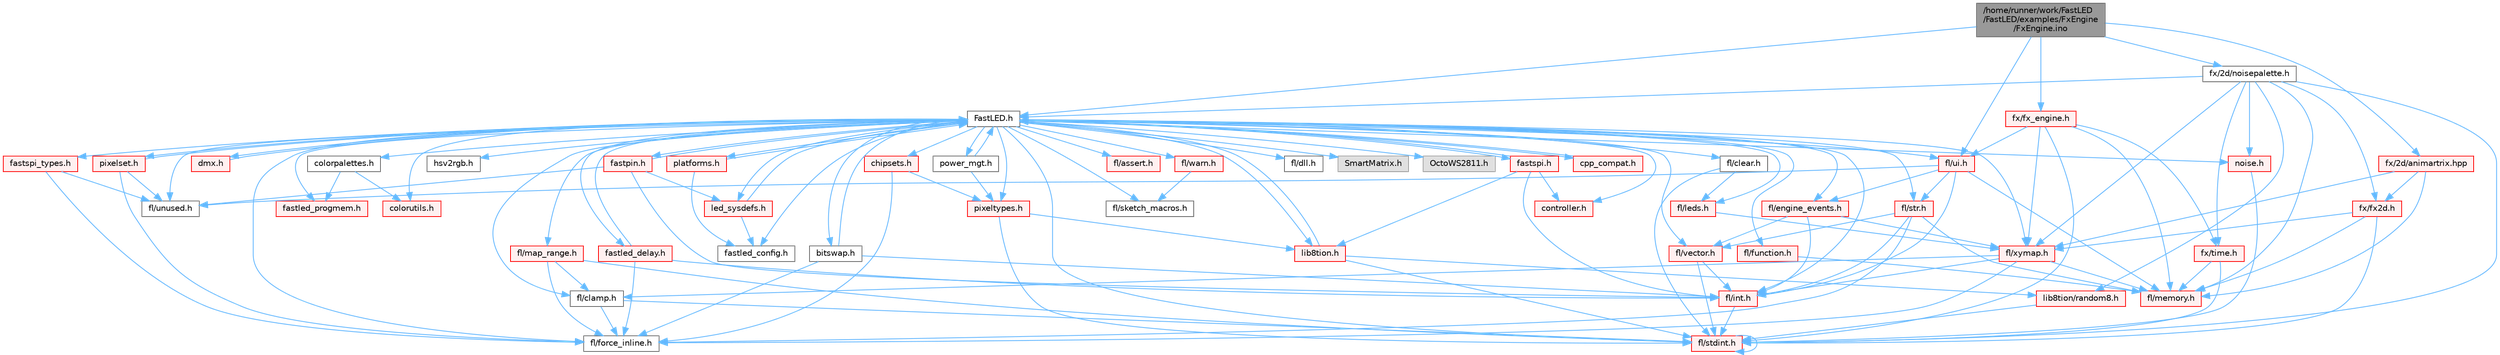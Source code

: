 digraph "/home/runner/work/FastLED/FastLED/examples/FxEngine/FxEngine.ino"
{
 // INTERACTIVE_SVG=YES
 // LATEX_PDF_SIZE
  bgcolor="transparent";
  edge [fontname=Helvetica,fontsize=10,labelfontname=Helvetica,labelfontsize=10];
  node [fontname=Helvetica,fontsize=10,shape=box,height=0.2,width=0.4];
  Node1 [id="Node000001",label="/home/runner/work/FastLED\l/FastLED/examples/FxEngine\l/FxEngine.ino",height=0.2,width=0.4,color="gray40", fillcolor="grey60", style="filled", fontcolor="black",tooltip="Demonstrates FxEngine for switching between effects."];
  Node1 -> Node2 [id="edge1_Node000001_Node000002",color="steelblue1",style="solid",tooltip=" "];
  Node2 [id="Node000002",label="FastLED.h",height=0.2,width=0.4,color="grey40", fillcolor="white", style="filled",URL="$db/d97/_fast_l_e_d_8h.html",tooltip="central include file for FastLED, defines the CFastLED class/object"];
  Node2 -> Node3 [id="edge2_Node000002_Node000003",color="steelblue1",style="solid",tooltip=" "];
  Node3 [id="Node000003",label="fl/stdint.h",height=0.2,width=0.4,color="red", fillcolor="#FFF0F0", style="filled",URL="$df/dd8/stdint_8h.html",tooltip=" "];
  Node3 -> Node3 [id="edge3_Node000003_Node000003",color="steelblue1",style="solid",tooltip=" "];
  Node2 -> Node5 [id="edge4_Node000002_Node000005",color="steelblue1",style="solid",tooltip=" "];
  Node5 [id="Node000005",label="fl/dll.h",height=0.2,width=0.4,color="grey40", fillcolor="white", style="filled",URL="$d3/d4b/dll_8h.html",tooltip="FastLED dynamic library interface - lightweight header for external callers."];
  Node2 -> Node6 [id="edge5_Node000002_Node000006",color="steelblue1",style="solid",tooltip=" "];
  Node6 [id="Node000006",label="SmartMatrix.h",height=0.2,width=0.4,color="grey60", fillcolor="#E0E0E0", style="filled",tooltip=" "];
  Node2 -> Node7 [id="edge6_Node000002_Node000007",color="steelblue1",style="solid",tooltip=" "];
  Node7 [id="Node000007",label="OctoWS2811.h",height=0.2,width=0.4,color="grey60", fillcolor="#E0E0E0", style="filled",tooltip=" "];
  Node2 -> Node8 [id="edge7_Node000002_Node000008",color="steelblue1",style="solid",tooltip=" "];
  Node8 [id="Node000008",label="fl/force_inline.h",height=0.2,width=0.4,color="grey40", fillcolor="white", style="filled",URL="$d4/d64/force__inline_8h.html",tooltip=" "];
  Node2 -> Node9 [id="edge8_Node000002_Node000009",color="steelblue1",style="solid",tooltip=" "];
  Node9 [id="Node000009",label="cpp_compat.h",height=0.2,width=0.4,color="red", fillcolor="#FFF0F0", style="filled",URL="$d9/d13/cpp__compat_8h.html",tooltip="Compatibility functions based on C++ version."];
  Node9 -> Node2 [id="edge9_Node000009_Node000002",color="steelblue1",style="solid",tooltip=" "];
  Node2 -> Node11 [id="edge10_Node000002_Node000011",color="steelblue1",style="solid",tooltip=" "];
  Node11 [id="Node000011",label="fastled_config.h",height=0.2,width=0.4,color="grey40", fillcolor="white", style="filled",URL="$d5/d11/fastled__config_8h.html",tooltip="Contains definitions that can be used to configure FastLED at compile time."];
  Node2 -> Node12 [id="edge11_Node000002_Node000012",color="steelblue1",style="solid",tooltip=" "];
  Node12 [id="Node000012",label="led_sysdefs.h",height=0.2,width=0.4,color="red", fillcolor="#FFF0F0", style="filled",URL="$d9/d3e/led__sysdefs_8h.html",tooltip="Determines which platform system definitions to include."];
  Node12 -> Node2 [id="edge12_Node000012_Node000002",color="steelblue1",style="solid",tooltip=" "];
  Node12 -> Node11 [id="edge13_Node000012_Node000011",color="steelblue1",style="solid",tooltip=" "];
  Node2 -> Node15 [id="edge14_Node000002_Node000015",color="steelblue1",style="solid",tooltip=" "];
  Node15 [id="Node000015",label="fastled_delay.h",height=0.2,width=0.4,color="red", fillcolor="#FFF0F0", style="filled",URL="$d0/da8/fastled__delay_8h.html",tooltip="Utility functions and classes for managing delay cycles."];
  Node15 -> Node2 [id="edge15_Node000015_Node000002",color="steelblue1",style="solid",tooltip=" "];
  Node15 -> Node8 [id="edge16_Node000015_Node000008",color="steelblue1",style="solid",tooltip=" "];
  Node15 -> Node17 [id="edge17_Node000015_Node000017",color="steelblue1",style="solid",tooltip=" "];
  Node17 [id="Node000017",label="fl/int.h",height=0.2,width=0.4,color="red", fillcolor="#FFF0F0", style="filled",URL="$d3/d7e/int_8h.html",tooltip=" "];
  Node17 -> Node3 [id="edge18_Node000017_Node000003",color="steelblue1",style="solid",tooltip=" "];
  Node2 -> Node19 [id="edge19_Node000002_Node000019",color="steelblue1",style="solid",tooltip=" "];
  Node19 [id="Node000019",label="bitswap.h",height=0.2,width=0.4,color="grey40", fillcolor="white", style="filled",URL="$de/ded/bitswap_8h.html",tooltip="Functions for doing a rotation of bits/bytes used by parallel output."];
  Node19 -> Node2 [id="edge20_Node000019_Node000002",color="steelblue1",style="solid",tooltip=" "];
  Node19 -> Node8 [id="edge21_Node000019_Node000008",color="steelblue1",style="solid",tooltip=" "];
  Node19 -> Node17 [id="edge22_Node000019_Node000017",color="steelblue1",style="solid",tooltip=" "];
  Node2 -> Node20 [id="edge23_Node000002_Node000020",color="steelblue1",style="solid",tooltip=" "];
  Node20 [id="Node000020",label="controller.h",height=0.2,width=0.4,color="red", fillcolor="#FFF0F0", style="filled",URL="$d2/dd9/controller_8h.html",tooltip="deprecated: base definitions used by led controllers for writing out led data"];
  Node2 -> Node119 [id="edge24_Node000002_Node000119",color="steelblue1",style="solid",tooltip=" "];
  Node119 [id="Node000119",label="fastpin.h",height=0.2,width=0.4,color="red", fillcolor="#FFF0F0", style="filled",URL="$db/d65/fastpin_8h.html",tooltip="Class base definitions for defining fast pin access."];
  Node119 -> Node2 [id="edge25_Node000119_Node000002",color="steelblue1",style="solid",tooltip=" "];
  Node119 -> Node12 [id="edge26_Node000119_Node000012",color="steelblue1",style="solid",tooltip=" "];
  Node119 -> Node56 [id="edge27_Node000119_Node000056",color="steelblue1",style="solid",tooltip=" "];
  Node56 [id="Node000056",label="fl/unused.h",height=0.2,width=0.4,color="grey40", fillcolor="white", style="filled",URL="$d8/d4b/unused_8h.html",tooltip=" "];
  Node119 -> Node17 [id="edge28_Node000119_Node000017",color="steelblue1",style="solid",tooltip=" "];
  Node2 -> Node120 [id="edge29_Node000002_Node000120",color="steelblue1",style="solid",tooltip=" "];
  Node120 [id="Node000120",label="fastspi_types.h",height=0.2,width=0.4,color="red", fillcolor="#FFF0F0", style="filled",URL="$d2/ddb/fastspi__types_8h.html",tooltip="Data types and constants used by SPI interfaces."];
  Node120 -> Node8 [id="edge30_Node000120_Node000008",color="steelblue1",style="solid",tooltip=" "];
  Node120 -> Node56 [id="edge31_Node000120_Node000056",color="steelblue1",style="solid",tooltip=" "];
  Node2 -> Node121 [id="edge32_Node000002_Node000121",color="steelblue1",style="solid",tooltip=" "];
  Node121 [id="Node000121",label="dmx.h",height=0.2,width=0.4,color="red", fillcolor="#FFF0F0", style="filled",URL="$d3/de1/dmx_8h.html",tooltip="Defines the DMX512-based LED controllers."];
  Node121 -> Node2 [id="edge33_Node000121_Node000002",color="steelblue1",style="solid",tooltip=" "];
  Node2 -> Node124 [id="edge34_Node000002_Node000124",color="steelblue1",style="solid",tooltip=" "];
  Node124 [id="Node000124",label="platforms.h",height=0.2,width=0.4,color="red", fillcolor="#FFF0F0", style="filled",URL="$da/dc9/platforms_8h.html",tooltip="Determines which platforms headers to include."];
  Node124 -> Node2 [id="edge35_Node000124_Node000002",color="steelblue1",style="solid",tooltip=" "];
  Node124 -> Node11 [id="edge36_Node000124_Node000011",color="steelblue1",style="solid",tooltip=" "];
  Node2 -> Node32 [id="edge37_Node000002_Node000032",color="steelblue1",style="solid",tooltip=" "];
  Node32 [id="Node000032",label="fastled_progmem.h",height=0.2,width=0.4,color="red", fillcolor="#FFF0F0", style="filled",URL="$df/dab/fastled__progmem_8h.html",tooltip="Wrapper definitions to allow seamless use of PROGMEM in environments that have it."];
  Node2 -> Node23 [id="edge38_Node000002_Node000023",color="steelblue1",style="solid",tooltip=" "];
  Node23 [id="Node000023",label="lib8tion.h",height=0.2,width=0.4,color="red", fillcolor="#FFF0F0", style="filled",URL="$df/da5/lib8tion_8h.html",tooltip="Fast, efficient 8-bit math functions specifically designed for high-performance LED programming."];
  Node23 -> Node2 [id="edge39_Node000023_Node000002",color="steelblue1",style="solid",tooltip=" "];
  Node23 -> Node3 [id="edge40_Node000023_Node000003",color="steelblue1",style="solid",tooltip=" "];
  Node23 -> Node82 [id="edge41_Node000023_Node000082",color="steelblue1",style="solid",tooltip=" "];
  Node82 [id="Node000082",label="lib8tion/random8.h",height=0.2,width=0.4,color="red", fillcolor="#FFF0F0", style="filled",URL="$d9/dfa/random8_8h.html",tooltip="Fast, efficient random number generators specifically designed for high-performance LED programming."];
  Node82 -> Node3 [id="edge42_Node000082_Node000003",color="steelblue1",style="solid",tooltip=" "];
  Node2 -> Node22 [id="edge43_Node000002_Node000022",color="steelblue1",style="solid",tooltip=" "];
  Node22 [id="Node000022",label="pixeltypes.h",height=0.2,width=0.4,color="red", fillcolor="#FFF0F0", style="filled",URL="$d2/dba/pixeltypes_8h.html",tooltip="Includes defintions for RGB and HSV pixels."];
  Node22 -> Node3 [id="edge44_Node000022_Node000003",color="steelblue1",style="solid",tooltip=" "];
  Node22 -> Node23 [id="edge45_Node000022_Node000023",color="steelblue1",style="solid",tooltip=" "];
  Node2 -> Node80 [id="edge46_Node000002_Node000080",color="steelblue1",style="solid",tooltip=" "];
  Node80 [id="Node000080",label="hsv2rgb.h",height=0.2,width=0.4,color="grey40", fillcolor="white", style="filled",URL="$de/d9a/hsv2rgb_8h.html",tooltip="Functions to convert from the HSV colorspace to the RGB colorspace."];
  Node2 -> Node126 [id="edge47_Node000002_Node000126",color="steelblue1",style="solid",tooltip=" "];
  Node126 [id="Node000126",label="colorutils.h",height=0.2,width=0.4,color="red", fillcolor="#FFF0F0", style="filled",URL="$d1/dfb/colorutils_8h.html",tooltip=" "];
  Node2 -> Node131 [id="edge48_Node000002_Node000131",color="steelblue1",style="solid",tooltip=" "];
  Node131 [id="Node000131",label="pixelset.h",height=0.2,width=0.4,color="red", fillcolor="#FFF0F0", style="filled",URL="$d4/d46/pixelset_8h.html",tooltip="Declares classes for managing logical groups of LEDs."];
  Node131 -> Node8 [id="edge49_Node000131_Node000008",color="steelblue1",style="solid",tooltip=" "];
  Node131 -> Node56 [id="edge50_Node000131_Node000056",color="steelblue1",style="solid",tooltip=" "];
  Node131 -> Node2 [id="edge51_Node000131_Node000002",color="steelblue1",style="solid",tooltip=" "];
  Node2 -> Node132 [id="edge52_Node000002_Node000132",color="steelblue1",style="solid",tooltip=" "];
  Node132 [id="Node000132",label="colorpalettes.h",height=0.2,width=0.4,color="grey40", fillcolor="white", style="filled",URL="$dc/dcc/colorpalettes_8h.html",tooltip="Declarations for the predefined color palettes supplied by FastLED."];
  Node132 -> Node126 [id="edge53_Node000132_Node000126",color="steelblue1",style="solid",tooltip=" "];
  Node132 -> Node32 [id="edge54_Node000132_Node000032",color="steelblue1",style="solid",tooltip=" "];
  Node2 -> Node133 [id="edge55_Node000002_Node000133",color="steelblue1",style="solid",tooltip=" "];
  Node133 [id="Node000133",label="noise.h",height=0.2,width=0.4,color="red", fillcolor="#FFF0F0", style="filled",URL="$d1/d31/noise_8h.html",tooltip="Functions to generate and fill arrays with noise."];
  Node133 -> Node3 [id="edge56_Node000133_Node000003",color="steelblue1",style="solid",tooltip=" "];
  Node2 -> Node134 [id="edge57_Node000002_Node000134",color="steelblue1",style="solid",tooltip=" "];
  Node134 [id="Node000134",label="power_mgt.h",height=0.2,width=0.4,color="grey40", fillcolor="white", style="filled",URL="$dc/d5b/power__mgt_8h.html",tooltip="Functions to limit the power used by FastLED."];
  Node134 -> Node2 [id="edge58_Node000134_Node000002",color="steelblue1",style="solid",tooltip=" "];
  Node134 -> Node22 [id="edge59_Node000134_Node000022",color="steelblue1",style="solid",tooltip=" "];
  Node2 -> Node135 [id="edge60_Node000002_Node000135",color="steelblue1",style="solid",tooltip=" "];
  Node135 [id="Node000135",label="fastspi.h",height=0.2,width=0.4,color="red", fillcolor="#FFF0F0", style="filled",URL="$d6/ddc/fastspi_8h.html",tooltip="Serial peripheral interface (SPI) definitions per platform."];
  Node135 -> Node2 [id="edge61_Node000135_Node000002",color="steelblue1",style="solid",tooltip=" "];
  Node135 -> Node20 [id="edge62_Node000135_Node000020",color="steelblue1",style="solid",tooltip=" "];
  Node135 -> Node23 [id="edge63_Node000135_Node000023",color="steelblue1",style="solid",tooltip=" "];
  Node135 -> Node17 [id="edge64_Node000135_Node000017",color="steelblue1",style="solid",tooltip=" "];
  Node2 -> Node137 [id="edge65_Node000002_Node000137",color="steelblue1",style="solid",tooltip=" "];
  Node137 [id="Node000137",label="chipsets.h",height=0.2,width=0.4,color="red", fillcolor="#FFF0F0", style="filled",URL="$db/d66/chipsets_8h.html",tooltip="Contains the bulk of the definitions for the various LED chipsets supported."];
  Node137 -> Node22 [id="edge66_Node000137_Node000022",color="steelblue1",style="solid",tooltip=" "];
  Node137 -> Node8 [id="edge67_Node000137_Node000008",color="steelblue1",style="solid",tooltip=" "];
  Node2 -> Node95 [id="edge68_Node000002_Node000095",color="steelblue1",style="solid",tooltip=" "];
  Node95 [id="Node000095",label="fl/engine_events.h",height=0.2,width=0.4,color="red", fillcolor="#FFF0F0", style="filled",URL="$db/dc0/engine__events_8h.html",tooltip=" "];
  Node95 -> Node69 [id="edge69_Node000095_Node000069",color="steelblue1",style="solid",tooltip=" "];
  Node69 [id="Node000069",label="fl/vector.h",height=0.2,width=0.4,color="red", fillcolor="#FFF0F0", style="filled",URL="$d6/d68/vector_8h.html",tooltip=" "];
  Node69 -> Node3 [id="edge70_Node000069_Node000003",color="steelblue1",style="solid",tooltip=" "];
  Node69 -> Node17 [id="edge71_Node000069_Node000017",color="steelblue1",style="solid",tooltip=" "];
  Node95 -> Node116 [id="edge72_Node000095_Node000116",color="steelblue1",style="solid",tooltip=" "];
  Node116 [id="Node000116",label="fl/xymap.h",height=0.2,width=0.4,color="red", fillcolor="#FFF0F0", style="filled",URL="$da/d61/xymap_8h.html",tooltip=" "];
  Node116 -> Node17 [id="edge73_Node000116_Node000017",color="steelblue1",style="solid",tooltip=" "];
  Node116 -> Node8 [id="edge74_Node000116_Node000008",color="steelblue1",style="solid",tooltip=" "];
  Node116 -> Node38 [id="edge75_Node000116_Node000038",color="steelblue1",style="solid",tooltip=" "];
  Node38 [id="Node000038",label="fl/clamp.h",height=0.2,width=0.4,color="grey40", fillcolor="white", style="filled",URL="$d6/dd3/clamp_8h.html",tooltip=" "];
  Node38 -> Node3 [id="edge76_Node000038_Node000003",color="steelblue1",style="solid",tooltip=" "];
  Node38 -> Node8 [id="edge77_Node000038_Node000008",color="steelblue1",style="solid",tooltip=" "];
  Node116 -> Node43 [id="edge78_Node000116_Node000043",color="steelblue1",style="solid",tooltip=" "];
  Node43 [id="Node000043",label="fl/memory.h",height=0.2,width=0.4,color="red", fillcolor="#FFF0F0", style="filled",URL="$dc/d18/memory_8h.html",tooltip=" "];
  Node95 -> Node17 [id="edge79_Node000095_Node000017",color="steelblue1",style="solid",tooltip=" "];
  Node2 -> Node139 [id="edge80_Node000002_Node000139",color="steelblue1",style="solid",tooltip=" "];
  Node139 [id="Node000139",label="fl/leds.h",height=0.2,width=0.4,color="red", fillcolor="#FFF0F0", style="filled",URL="$da/d78/leds_8h.html",tooltip=" "];
  Node139 -> Node116 [id="edge81_Node000139_Node000116",color="steelblue1",style="solid",tooltip=" "];
  Node2 -> Node17 [id="edge82_Node000002_Node000017",color="steelblue1",style="solid",tooltip=" "];
  Node2 -> Node34 [id="edge83_Node000002_Node000034",color="steelblue1",style="solid",tooltip=" "];
  Node34 [id="Node000034",label="fl/str.h",height=0.2,width=0.4,color="red", fillcolor="#FFF0F0", style="filled",URL="$d1/d93/str_8h.html",tooltip=" "];
  Node34 -> Node17 [id="edge84_Node000034_Node000017",color="steelblue1",style="solid",tooltip=" "];
  Node34 -> Node43 [id="edge85_Node000034_Node000043",color="steelblue1",style="solid",tooltip=" "];
  Node34 -> Node69 [id="edge86_Node000034_Node000069",color="steelblue1",style="solid",tooltip=" "];
  Node34 -> Node8 [id="edge87_Node000034_Node000008",color="steelblue1",style="solid",tooltip=" "];
  Node2 -> Node116 [id="edge88_Node000002_Node000116",color="steelblue1",style="solid",tooltip=" "];
  Node2 -> Node38 [id="edge89_Node000002_Node000038",color="steelblue1",style="solid",tooltip=" "];
  Node2 -> Node39 [id="edge90_Node000002_Node000039",color="steelblue1",style="solid",tooltip=" "];
  Node39 [id="Node000039",label="fl/map_range.h",height=0.2,width=0.4,color="red", fillcolor="#FFF0F0", style="filled",URL="$d1/d47/map__range_8h.html",tooltip=" "];
  Node39 -> Node3 [id="edge91_Node000039_Node000003",color="steelblue1",style="solid",tooltip=" "];
  Node39 -> Node38 [id="edge92_Node000039_Node000038",color="steelblue1",style="solid",tooltip=" "];
  Node39 -> Node8 [id="edge93_Node000039_Node000008",color="steelblue1",style="solid",tooltip=" "];
  Node2 -> Node109 [id="edge94_Node000002_Node000109",color="steelblue1",style="solid",tooltip=" "];
  Node109 [id="Node000109",label="fl/warn.h",height=0.2,width=0.4,color="red", fillcolor="#FFF0F0", style="filled",URL="$de/d77/warn_8h.html",tooltip=" "];
  Node109 -> Node112 [id="edge95_Node000109_Node000112",color="steelblue1",style="solid",tooltip=" "];
  Node112 [id="Node000112",label="fl/sketch_macros.h",height=0.2,width=0.4,color="grey40", fillcolor="white", style="filled",URL="$d1/dbc/sketch__macros_8h.html",tooltip=" "];
  Node2 -> Node99 [id="edge96_Node000002_Node000099",color="steelblue1",style="solid",tooltip=" "];
  Node99 [id="Node000099",label="fl/assert.h",height=0.2,width=0.4,color="red", fillcolor="#FFF0F0", style="filled",URL="$dc/da7/assert_8h.html",tooltip=" "];
  Node2 -> Node56 [id="edge97_Node000002_Node000056",color="steelblue1",style="solid",tooltip=" "];
  Node2 -> Node69 [id="edge98_Node000002_Node000069",color="steelblue1",style="solid",tooltip=" "];
  Node2 -> Node114 [id="edge99_Node000002_Node000114",color="steelblue1",style="solid",tooltip=" "];
  Node114 [id="Node000114",label="fl/function.h",height=0.2,width=0.4,color="red", fillcolor="#FFF0F0", style="filled",URL="$dd/d67/function_8h.html",tooltip=" "];
  Node114 -> Node43 [id="edge100_Node000114_Node000043",color="steelblue1",style="solid",tooltip=" "];
  Node2 -> Node140 [id="edge101_Node000002_Node000140",color="steelblue1",style="solid",tooltip=" "];
  Node140 [id="Node000140",label="fl/clear.h",height=0.2,width=0.4,color="grey40", fillcolor="white", style="filled",URL="$df/db0/clear_8h.html",tooltip=" "];
  Node140 -> Node139 [id="edge102_Node000140_Node000139",color="steelblue1",style="solid",tooltip=" "];
  Node140 -> Node3 [id="edge103_Node000140_Node000003",color="steelblue1",style="solid",tooltip=" "];
  Node2 -> Node141 [id="edge104_Node000002_Node000141",color="steelblue1",style="solid",tooltip=" "];
  Node141 [id="Node000141",label="fl/ui.h",height=0.2,width=0.4,color="red", fillcolor="#FFF0F0", style="filled",URL="$d9/d3b/ui_8h.html",tooltip=" "];
  Node141 -> Node43 [id="edge105_Node000141_Node000043",color="steelblue1",style="solid",tooltip=" "];
  Node141 -> Node34 [id="edge106_Node000141_Node000034",color="steelblue1",style="solid",tooltip=" "];
  Node141 -> Node17 [id="edge107_Node000141_Node000017",color="steelblue1",style="solid",tooltip=" "];
  Node141 -> Node95 [id="edge108_Node000141_Node000095",color="steelblue1",style="solid",tooltip=" "];
  Node141 -> Node56 [id="edge109_Node000141_Node000056",color="steelblue1",style="solid",tooltip=" "];
  Node2 -> Node112 [id="edge110_Node000002_Node000112",color="steelblue1",style="solid",tooltip=" "];
  Node1 -> Node149 [id="edge111_Node000001_Node000149",color="steelblue1",style="solid",tooltip=" "];
  Node149 [id="Node000149",label="fx/2d/noisepalette.h",height=0.2,width=0.4,color="grey40", fillcolor="white", style="filled",URL="$d6/dc7/noisepalette_8h.html",tooltip="Demonstrates how to mix noise generation with color palettes on a 2D LED matrix."];
  Node149 -> Node3 [id="edge112_Node000149_Node000003",color="steelblue1",style="solid",tooltip=" "];
  Node149 -> Node2 [id="edge113_Node000149_Node000002",color="steelblue1",style="solid",tooltip=" "];
  Node149 -> Node43 [id="edge114_Node000149_Node000043",color="steelblue1",style="solid",tooltip=" "];
  Node149 -> Node116 [id="edge115_Node000149_Node000116",color="steelblue1",style="solid",tooltip=" "];
  Node149 -> Node150 [id="edge116_Node000149_Node000150",color="steelblue1",style="solid",tooltip=" "];
  Node150 [id="Node000150",label="fx/fx2d.h",height=0.2,width=0.4,color="red", fillcolor="#FFF0F0", style="filled",URL="$d9/d43/fx2d_8h.html",tooltip=" "];
  Node150 -> Node3 [id="edge117_Node000150_Node000003",color="steelblue1",style="solid",tooltip=" "];
  Node150 -> Node43 [id="edge118_Node000150_Node000043",color="steelblue1",style="solid",tooltip=" "];
  Node150 -> Node116 [id="edge119_Node000150_Node000116",color="steelblue1",style="solid",tooltip=" "];
  Node149 -> Node154 [id="edge120_Node000149_Node000154",color="steelblue1",style="solid",tooltip=" "];
  Node154 [id="Node000154",label="fx/time.h",height=0.2,width=0.4,color="red", fillcolor="#FFF0F0", style="filled",URL="$da/da2/fx_2time_8h.html",tooltip=" "];
  Node154 -> Node3 [id="edge121_Node000154_Node000003",color="steelblue1",style="solid",tooltip=" "];
  Node154 -> Node43 [id="edge122_Node000154_Node000043",color="steelblue1",style="solid",tooltip=" "];
  Node149 -> Node82 [id="edge123_Node000149_Node000082",color="steelblue1",style="solid",tooltip=" "];
  Node149 -> Node133 [id="edge124_Node000149_Node000133",color="steelblue1",style="solid",tooltip=" "];
  Node1 -> Node155 [id="edge125_Node000001_Node000155",color="steelblue1",style="solid",tooltip=" "];
  Node155 [id="Node000155",label="fx/2d/animartrix.hpp",height=0.2,width=0.4,color="red", fillcolor="#FFF0F0", style="filled",URL="$d3/dc3/animartrix_8hpp.html",tooltip=" "];
  Node155 -> Node43 [id="edge126_Node000155_Node000043",color="steelblue1",style="solid",tooltip=" "];
  Node155 -> Node116 [id="edge127_Node000155_Node000116",color="steelblue1",style="solid",tooltip=" "];
  Node155 -> Node150 [id="edge128_Node000155_Node000150",color="steelblue1",style="solid",tooltip=" "];
  Node1 -> Node158 [id="edge129_Node000001_Node000158",color="steelblue1",style="solid",tooltip=" "];
  Node158 [id="Node000158",label="fx/fx_engine.h",height=0.2,width=0.4,color="red", fillcolor="#FFF0F0", style="filled",URL="$d9/d3c/fx__engine_8h.html",tooltip=" "];
  Node158 -> Node43 [id="edge130_Node000158_Node000043",color="steelblue1",style="solid",tooltip=" "];
  Node158 -> Node141 [id="edge131_Node000158_Node000141",color="steelblue1",style="solid",tooltip=" "];
  Node158 -> Node116 [id="edge132_Node000158_Node000116",color="steelblue1",style="solid",tooltip=" "];
  Node158 -> Node154 [id="edge133_Node000158_Node000154",color="steelblue1",style="solid",tooltip=" "];
  Node158 -> Node3 [id="edge134_Node000158_Node000003",color="steelblue1",style="solid",tooltip=" "];
  Node1 -> Node141 [id="edge135_Node000001_Node000141",color="steelblue1",style="solid",tooltip=" "];
}
